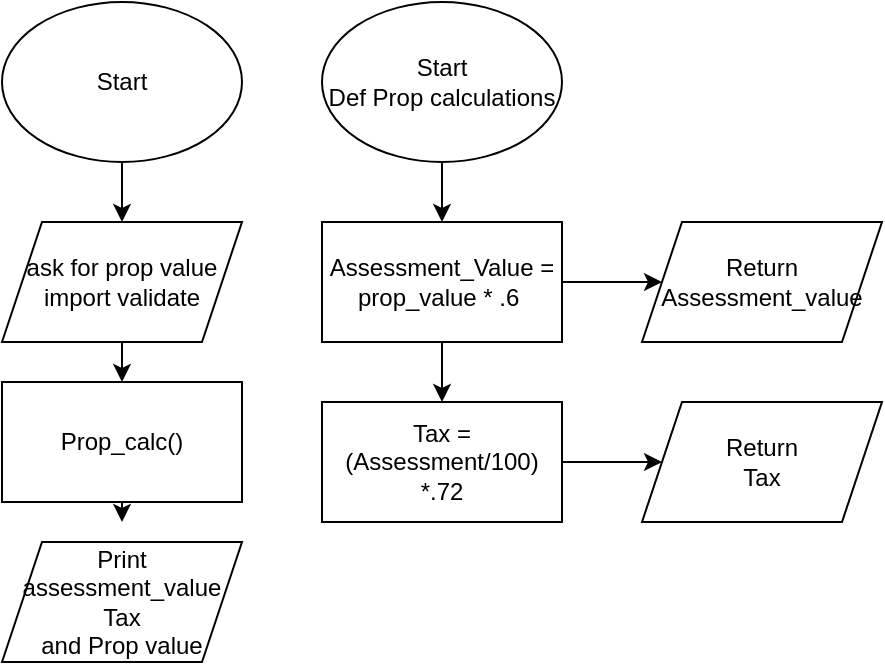 <mxfile version="20.3.0" type="device"><diagram id="GfXMvVzdXqRkFVICF9x2" name="Page-1"><mxGraphModel dx="583" dy="1820" grid="1" gridSize="10" guides="1" tooltips="1" connect="1" arrows="1" fold="1" page="1" pageScale="1" pageWidth="850" pageHeight="1100" math="0" shadow="0"><root><mxCell id="0"/><mxCell id="1" parent="0"/><mxCell id="jZiKjs_h7_pAQIcFIrdj-3" style="edgeStyle=orthogonalEdgeStyle;rounded=0;orthogonalLoop=1;jettySize=auto;html=1;exitX=0.5;exitY=1;exitDx=0;exitDy=0;entryX=0.5;entryY=0;entryDx=0;entryDy=0;" edge="1" parent="1" source="jZiKjs_h7_pAQIcFIrdj-1" target="jZiKjs_h7_pAQIcFIrdj-2"><mxGeometry relative="1" as="geometry"/></mxCell><mxCell id="jZiKjs_h7_pAQIcFIrdj-1" value="Start" style="ellipse;whiteSpace=wrap;html=1;" vertex="1" parent="1"><mxGeometry x="150" y="-60" width="120" height="80" as="geometry"/></mxCell><mxCell id="jZiKjs_h7_pAQIcFIrdj-17" style="edgeStyle=orthogonalEdgeStyle;rounded=0;orthogonalLoop=1;jettySize=auto;html=1;exitX=0.5;exitY=1;exitDx=0;exitDy=0;entryX=0.5;entryY=0;entryDx=0;entryDy=0;" edge="1" parent="1" source="jZiKjs_h7_pAQIcFIrdj-2" target="jZiKjs_h7_pAQIcFIrdj-15"><mxGeometry relative="1" as="geometry"/></mxCell><mxCell id="jZiKjs_h7_pAQIcFIrdj-2" value="ask for prop value&lt;br&gt;import validate" style="shape=parallelogram;perimeter=parallelogramPerimeter;whiteSpace=wrap;html=1;fixedSize=1;" vertex="1" parent="1"><mxGeometry x="150" y="50" width="120" height="60" as="geometry"/></mxCell><mxCell id="jZiKjs_h7_pAQIcFIrdj-6" style="edgeStyle=orthogonalEdgeStyle;rounded=0;orthogonalLoop=1;jettySize=auto;html=1;exitX=0.5;exitY=1;exitDx=0;exitDy=0;entryX=0.5;entryY=0;entryDx=0;entryDy=0;" edge="1" parent="1" source="jZiKjs_h7_pAQIcFIrdj-4" target="jZiKjs_h7_pAQIcFIrdj-5"><mxGeometry relative="1" as="geometry"/></mxCell><mxCell id="jZiKjs_h7_pAQIcFIrdj-4" value="Start&lt;br&gt;Def Prop calculations" style="ellipse;whiteSpace=wrap;html=1;" vertex="1" parent="1"><mxGeometry x="310" y="-60" width="120" height="80" as="geometry"/></mxCell><mxCell id="jZiKjs_h7_pAQIcFIrdj-9" style="edgeStyle=orthogonalEdgeStyle;rounded=0;orthogonalLoop=1;jettySize=auto;html=1;exitX=1;exitY=0.5;exitDx=0;exitDy=0;" edge="1" parent="1" source="jZiKjs_h7_pAQIcFIrdj-5" target="jZiKjs_h7_pAQIcFIrdj-10"><mxGeometry relative="1" as="geometry"><mxPoint x="500" y="80" as="targetPoint"/></mxGeometry></mxCell><mxCell id="jZiKjs_h7_pAQIcFIrdj-11" style="edgeStyle=orthogonalEdgeStyle;rounded=0;orthogonalLoop=1;jettySize=auto;html=1;exitX=0.5;exitY=1;exitDx=0;exitDy=0;" edge="1" parent="1" source="jZiKjs_h7_pAQIcFIrdj-5" target="jZiKjs_h7_pAQIcFIrdj-12"><mxGeometry relative="1" as="geometry"><mxPoint x="370" y="150" as="targetPoint"/></mxGeometry></mxCell><mxCell id="jZiKjs_h7_pAQIcFIrdj-5" value="Assessment_Value = prop_value * .6&amp;nbsp;" style="rounded=0;whiteSpace=wrap;html=1;" vertex="1" parent="1"><mxGeometry x="310" y="50" width="120" height="60" as="geometry"/></mxCell><mxCell id="jZiKjs_h7_pAQIcFIrdj-10" value="Return Assessment_value" style="shape=parallelogram;perimeter=parallelogramPerimeter;whiteSpace=wrap;html=1;fixedSize=1;" vertex="1" parent="1"><mxGeometry x="470" y="50" width="120" height="60" as="geometry"/></mxCell><mxCell id="jZiKjs_h7_pAQIcFIrdj-13" style="edgeStyle=orthogonalEdgeStyle;rounded=0;orthogonalLoop=1;jettySize=auto;html=1;exitX=1;exitY=0.5;exitDx=0;exitDy=0;" edge="1" parent="1" source="jZiKjs_h7_pAQIcFIrdj-12" target="jZiKjs_h7_pAQIcFIrdj-14"><mxGeometry relative="1" as="geometry"><mxPoint x="470" y="160" as="targetPoint"/></mxGeometry></mxCell><mxCell id="jZiKjs_h7_pAQIcFIrdj-12" value="Tax = (Assessment/100) *.72" style="rounded=0;whiteSpace=wrap;html=1;" vertex="1" parent="1"><mxGeometry x="310" y="140" width="120" height="60" as="geometry"/></mxCell><mxCell id="jZiKjs_h7_pAQIcFIrdj-14" value="Return&lt;br&gt;Tax" style="shape=parallelogram;perimeter=parallelogramPerimeter;whiteSpace=wrap;html=1;fixedSize=1;" vertex="1" parent="1"><mxGeometry x="470" y="140" width="120" height="60" as="geometry"/></mxCell><mxCell id="jZiKjs_h7_pAQIcFIrdj-19" style="edgeStyle=orthogonalEdgeStyle;rounded=0;orthogonalLoop=1;jettySize=auto;html=1;exitX=0.5;exitY=1;exitDx=0;exitDy=0;entryX=0.5;entryY=-0.167;entryDx=0;entryDy=0;entryPerimeter=0;" edge="1" parent="1" source="jZiKjs_h7_pAQIcFIrdj-15" target="jZiKjs_h7_pAQIcFIrdj-18"><mxGeometry relative="1" as="geometry"/></mxCell><mxCell id="jZiKjs_h7_pAQIcFIrdj-15" value="Prop_calc()" style="rounded=0;whiteSpace=wrap;html=1;" vertex="1" parent="1"><mxGeometry x="150" y="130" width="120" height="60" as="geometry"/></mxCell><mxCell id="jZiKjs_h7_pAQIcFIrdj-18" value="Print assessment_value&lt;br&gt;Tax&lt;br&gt;and Prop value" style="shape=parallelogram;perimeter=parallelogramPerimeter;whiteSpace=wrap;html=1;fixedSize=1;" vertex="1" parent="1"><mxGeometry x="150" y="210" width="120" height="60" as="geometry"/></mxCell></root></mxGraphModel></diagram></mxfile>